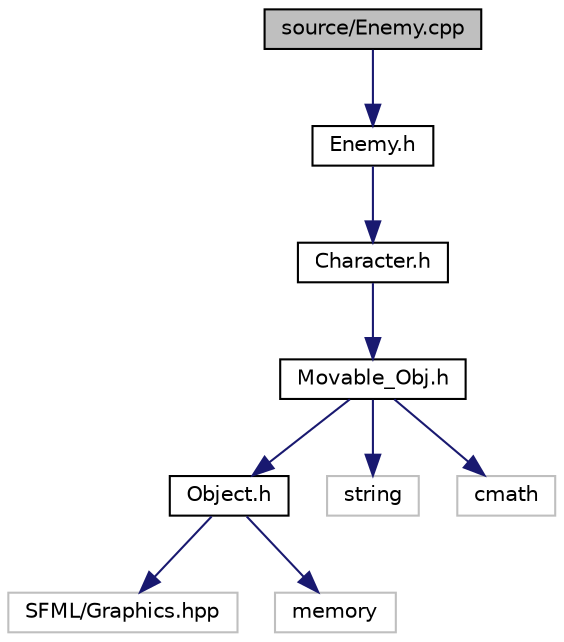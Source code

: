 digraph "source/Enemy.cpp"
{
  edge [fontname="Helvetica",fontsize="10",labelfontname="Helvetica",labelfontsize="10"];
  node [fontname="Helvetica",fontsize="10",shape=record];
  Node0 [label="source/Enemy.cpp",height=0.2,width=0.4,color="black", fillcolor="grey75", style="filled", fontcolor="black"];
  Node0 -> Node1 [color="midnightblue",fontsize="10",style="solid",fontname="Helvetica"];
  Node1 [label="Enemy.h",height=0.2,width=0.4,color="black", fillcolor="white", style="filled",URL="$Enemy_8h.html"];
  Node1 -> Node2 [color="midnightblue",fontsize="10",style="solid",fontname="Helvetica"];
  Node2 [label="Character.h",height=0.2,width=0.4,color="black", fillcolor="white", style="filled",URL="$Character_8h.html"];
  Node2 -> Node3 [color="midnightblue",fontsize="10",style="solid",fontname="Helvetica"];
  Node3 [label="Movable_Obj.h",height=0.2,width=0.4,color="black", fillcolor="white", style="filled",URL="$Movable__Obj_8h.html"];
  Node3 -> Node4 [color="midnightblue",fontsize="10",style="solid",fontname="Helvetica"];
  Node4 [label="Object.h",height=0.2,width=0.4,color="black", fillcolor="white", style="filled",URL="$Object_8h.html"];
  Node4 -> Node5 [color="midnightblue",fontsize="10",style="solid",fontname="Helvetica"];
  Node5 [label="SFML/Graphics.hpp",height=0.2,width=0.4,color="grey75", fillcolor="white", style="filled"];
  Node4 -> Node6 [color="midnightblue",fontsize="10",style="solid",fontname="Helvetica"];
  Node6 [label="memory",height=0.2,width=0.4,color="grey75", fillcolor="white", style="filled"];
  Node3 -> Node7 [color="midnightblue",fontsize="10",style="solid",fontname="Helvetica"];
  Node7 [label="string",height=0.2,width=0.4,color="grey75", fillcolor="white", style="filled"];
  Node3 -> Node8 [color="midnightblue",fontsize="10",style="solid",fontname="Helvetica"];
  Node8 [label="cmath",height=0.2,width=0.4,color="grey75", fillcolor="white", style="filled"];
}
